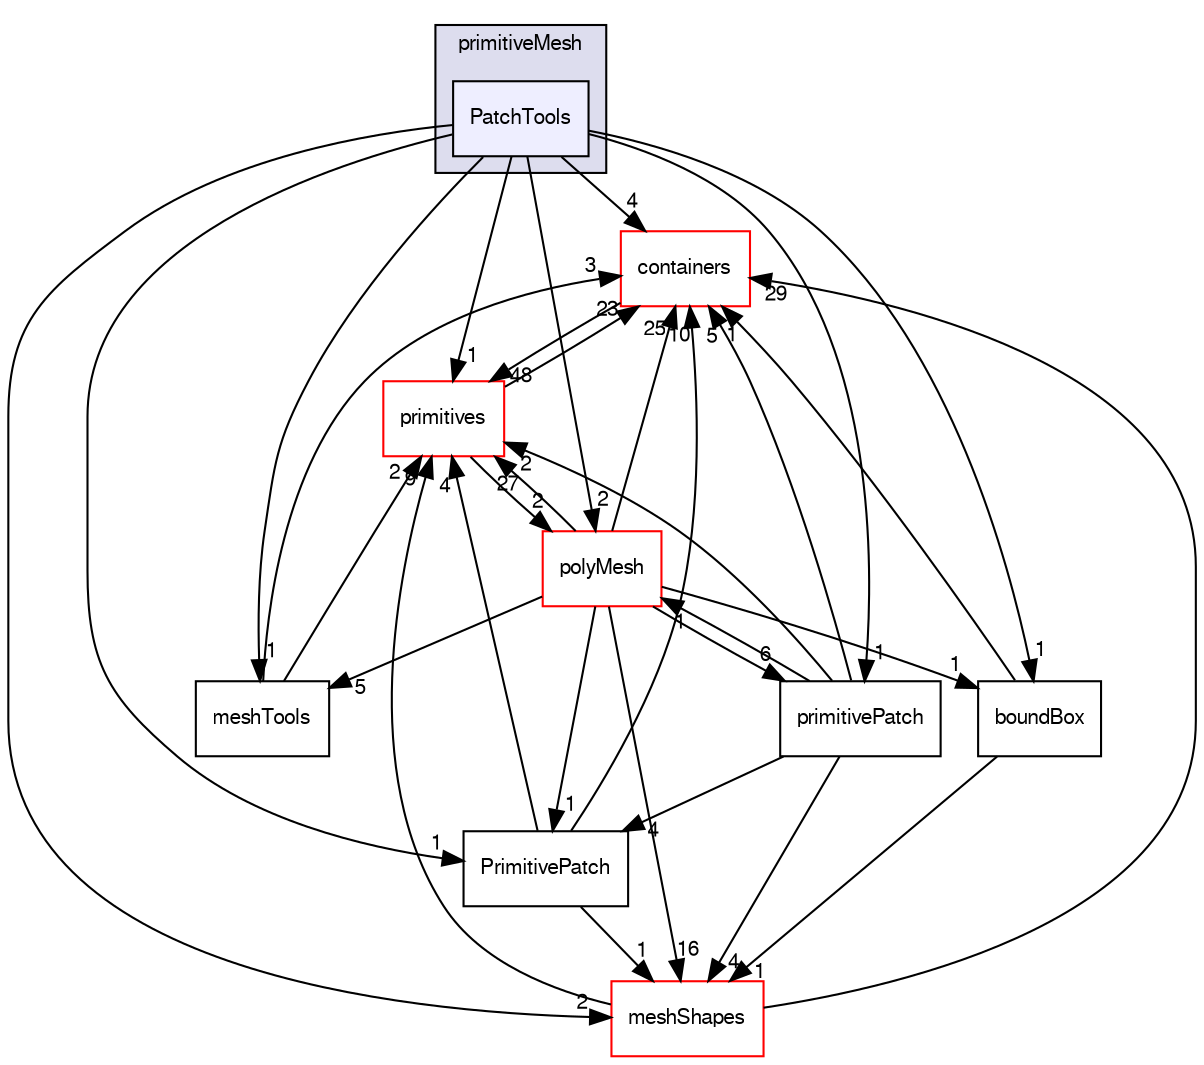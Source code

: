 digraph "src/OpenFOAM/meshes/primitiveMesh/PatchTools" {
  bgcolor=transparent;
  compound=true
  node [ fontsize="10", fontname="FreeSans"];
  edge [ labelfontsize="10", labelfontname="FreeSans"];
  subgraph clusterdir_d498992fb7d3f293d898bf6d3a4df869 {
    graph [ bgcolor="#ddddee", pencolor="black", label="primitiveMesh" fontname="FreeSans", fontsize="10", URL="dir_d498992fb7d3f293d898bf6d3a4df869.html"]
  dir_793c23b5026163e0cab93ac715b7bec6 [shape=box, label="PatchTools", style="filled", fillcolor="#eeeeff", pencolor="black", URL="dir_793c23b5026163e0cab93ac715b7bec6.html"];
  }
  dir_19d0872053bde092be81d7fe3f56cbf7 [shape=box label="containers" color="red" URL="dir_19d0872053bde092be81d7fe3f56cbf7.html"];
  dir_42af166d668911d4253146e249bedcd8 [shape=box label="PrimitivePatch" URL="dir_42af166d668911d4253146e249bedcd8.html"];
  dir_fa020d1bff9bcecc84fa7b07f71b0284 [shape=box label="meshTools" URL="dir_fa020d1bff9bcecc84fa7b07f71b0284.html"];
  dir_419482a3f24625018b60fd6b1f4b7501 [shape=box label="boundBox" URL="dir_419482a3f24625018b60fd6b1f4b7501.html"];
  dir_5e5a63cb97aae3d01c8e98f0c14953bc [shape=box label="polyMesh" color="red" URL="dir_5e5a63cb97aae3d01c8e98f0c14953bc.html"];
  dir_3e50f45338116b169052b428016851aa [shape=box label="primitives" color="red" URL="dir_3e50f45338116b169052b428016851aa.html"];
  dir_b8e2732bc99f8fb2a379dad81aa6030e [shape=box label="meshShapes" color="red" URL="dir_b8e2732bc99f8fb2a379dad81aa6030e.html"];
  dir_56a3060d78c44773bde4dd7fc6fdd606 [shape=box label="primitivePatch" URL="dir_56a3060d78c44773bde4dd7fc6fdd606.html"];
  dir_19d0872053bde092be81d7fe3f56cbf7->dir_3e50f45338116b169052b428016851aa [headlabel="48", labeldistance=1.5 headhref="dir_001737_002157.html"];
  dir_793c23b5026163e0cab93ac715b7bec6->dir_19d0872053bde092be81d7fe3f56cbf7 [headlabel="4", labeldistance=1.5 headhref="dir_002142_001737.html"];
  dir_793c23b5026163e0cab93ac715b7bec6->dir_42af166d668911d4253146e249bedcd8 [headlabel="1", labeldistance=1.5 headhref="dir_002142_002145.html"];
  dir_793c23b5026163e0cab93ac715b7bec6->dir_fa020d1bff9bcecc84fa7b07f71b0284 [headlabel="1", labeldistance=1.5 headhref="dir_002142_002080.html"];
  dir_793c23b5026163e0cab93ac715b7bec6->dir_419482a3f24625018b60fd6b1f4b7501 [headlabel="1", labeldistance=1.5 headhref="dir_002142_002061.html"];
  dir_793c23b5026163e0cab93ac715b7bec6->dir_5e5a63cb97aae3d01c8e98f0c14953bc [headlabel="2", labeldistance=1.5 headhref="dir_002142_002103.html"];
  dir_793c23b5026163e0cab93ac715b7bec6->dir_3e50f45338116b169052b428016851aa [headlabel="1", labeldistance=1.5 headhref="dir_002142_002157.html"];
  dir_793c23b5026163e0cab93ac715b7bec6->dir_b8e2732bc99f8fb2a379dad81aa6030e [headlabel="2", labeldistance=1.5 headhref="dir_002142_002070.html"];
  dir_793c23b5026163e0cab93ac715b7bec6->dir_56a3060d78c44773bde4dd7fc6fdd606 [headlabel="1", labeldistance=1.5 headhref="dir_002142_002144.html"];
  dir_42af166d668911d4253146e249bedcd8->dir_19d0872053bde092be81d7fe3f56cbf7 [headlabel="10", labeldistance=1.5 headhref="dir_002145_001737.html"];
  dir_42af166d668911d4253146e249bedcd8->dir_3e50f45338116b169052b428016851aa [headlabel="4", labeldistance=1.5 headhref="dir_002145_002157.html"];
  dir_42af166d668911d4253146e249bedcd8->dir_b8e2732bc99f8fb2a379dad81aa6030e [headlabel="1", labeldistance=1.5 headhref="dir_002145_002070.html"];
  dir_fa020d1bff9bcecc84fa7b07f71b0284->dir_19d0872053bde092be81d7fe3f56cbf7 [headlabel="3", labeldistance=1.5 headhref="dir_002080_001737.html"];
  dir_fa020d1bff9bcecc84fa7b07f71b0284->dir_3e50f45338116b169052b428016851aa [headlabel="2", labeldistance=1.5 headhref="dir_002080_002157.html"];
  dir_419482a3f24625018b60fd6b1f4b7501->dir_19d0872053bde092be81d7fe3f56cbf7 [headlabel="1", labeldistance=1.5 headhref="dir_002061_001737.html"];
  dir_419482a3f24625018b60fd6b1f4b7501->dir_b8e2732bc99f8fb2a379dad81aa6030e [headlabel="1", labeldistance=1.5 headhref="dir_002061_002070.html"];
  dir_5e5a63cb97aae3d01c8e98f0c14953bc->dir_19d0872053bde092be81d7fe3f56cbf7 [headlabel="25", labeldistance=1.5 headhref="dir_002103_001737.html"];
  dir_5e5a63cb97aae3d01c8e98f0c14953bc->dir_42af166d668911d4253146e249bedcd8 [headlabel="1", labeldistance=1.5 headhref="dir_002103_002145.html"];
  dir_5e5a63cb97aae3d01c8e98f0c14953bc->dir_fa020d1bff9bcecc84fa7b07f71b0284 [headlabel="5", labeldistance=1.5 headhref="dir_002103_002080.html"];
  dir_5e5a63cb97aae3d01c8e98f0c14953bc->dir_419482a3f24625018b60fd6b1f4b7501 [headlabel="1", labeldistance=1.5 headhref="dir_002103_002061.html"];
  dir_5e5a63cb97aae3d01c8e98f0c14953bc->dir_3e50f45338116b169052b428016851aa [headlabel="27", labeldistance=1.5 headhref="dir_002103_002157.html"];
  dir_5e5a63cb97aae3d01c8e98f0c14953bc->dir_b8e2732bc99f8fb2a379dad81aa6030e [headlabel="16", labeldistance=1.5 headhref="dir_002103_002070.html"];
  dir_5e5a63cb97aae3d01c8e98f0c14953bc->dir_56a3060d78c44773bde4dd7fc6fdd606 [headlabel="6", labeldistance=1.5 headhref="dir_002103_002144.html"];
  dir_3e50f45338116b169052b428016851aa->dir_19d0872053bde092be81d7fe3f56cbf7 [headlabel="23", labeldistance=1.5 headhref="dir_002157_001737.html"];
  dir_3e50f45338116b169052b428016851aa->dir_5e5a63cb97aae3d01c8e98f0c14953bc [headlabel="2", labeldistance=1.5 headhref="dir_002157_002103.html"];
  dir_b8e2732bc99f8fb2a379dad81aa6030e->dir_19d0872053bde092be81d7fe3f56cbf7 [headlabel="29", labeldistance=1.5 headhref="dir_002070_001737.html"];
  dir_b8e2732bc99f8fb2a379dad81aa6030e->dir_3e50f45338116b169052b428016851aa [headlabel="9", labeldistance=1.5 headhref="dir_002070_002157.html"];
  dir_56a3060d78c44773bde4dd7fc6fdd606->dir_19d0872053bde092be81d7fe3f56cbf7 [headlabel="5", labeldistance=1.5 headhref="dir_002144_001737.html"];
  dir_56a3060d78c44773bde4dd7fc6fdd606->dir_42af166d668911d4253146e249bedcd8 [headlabel="4", labeldistance=1.5 headhref="dir_002144_002145.html"];
  dir_56a3060d78c44773bde4dd7fc6fdd606->dir_5e5a63cb97aae3d01c8e98f0c14953bc [headlabel="1", labeldistance=1.5 headhref="dir_002144_002103.html"];
  dir_56a3060d78c44773bde4dd7fc6fdd606->dir_3e50f45338116b169052b428016851aa [headlabel="2", labeldistance=1.5 headhref="dir_002144_002157.html"];
  dir_56a3060d78c44773bde4dd7fc6fdd606->dir_b8e2732bc99f8fb2a379dad81aa6030e [headlabel="4", labeldistance=1.5 headhref="dir_002144_002070.html"];
}
